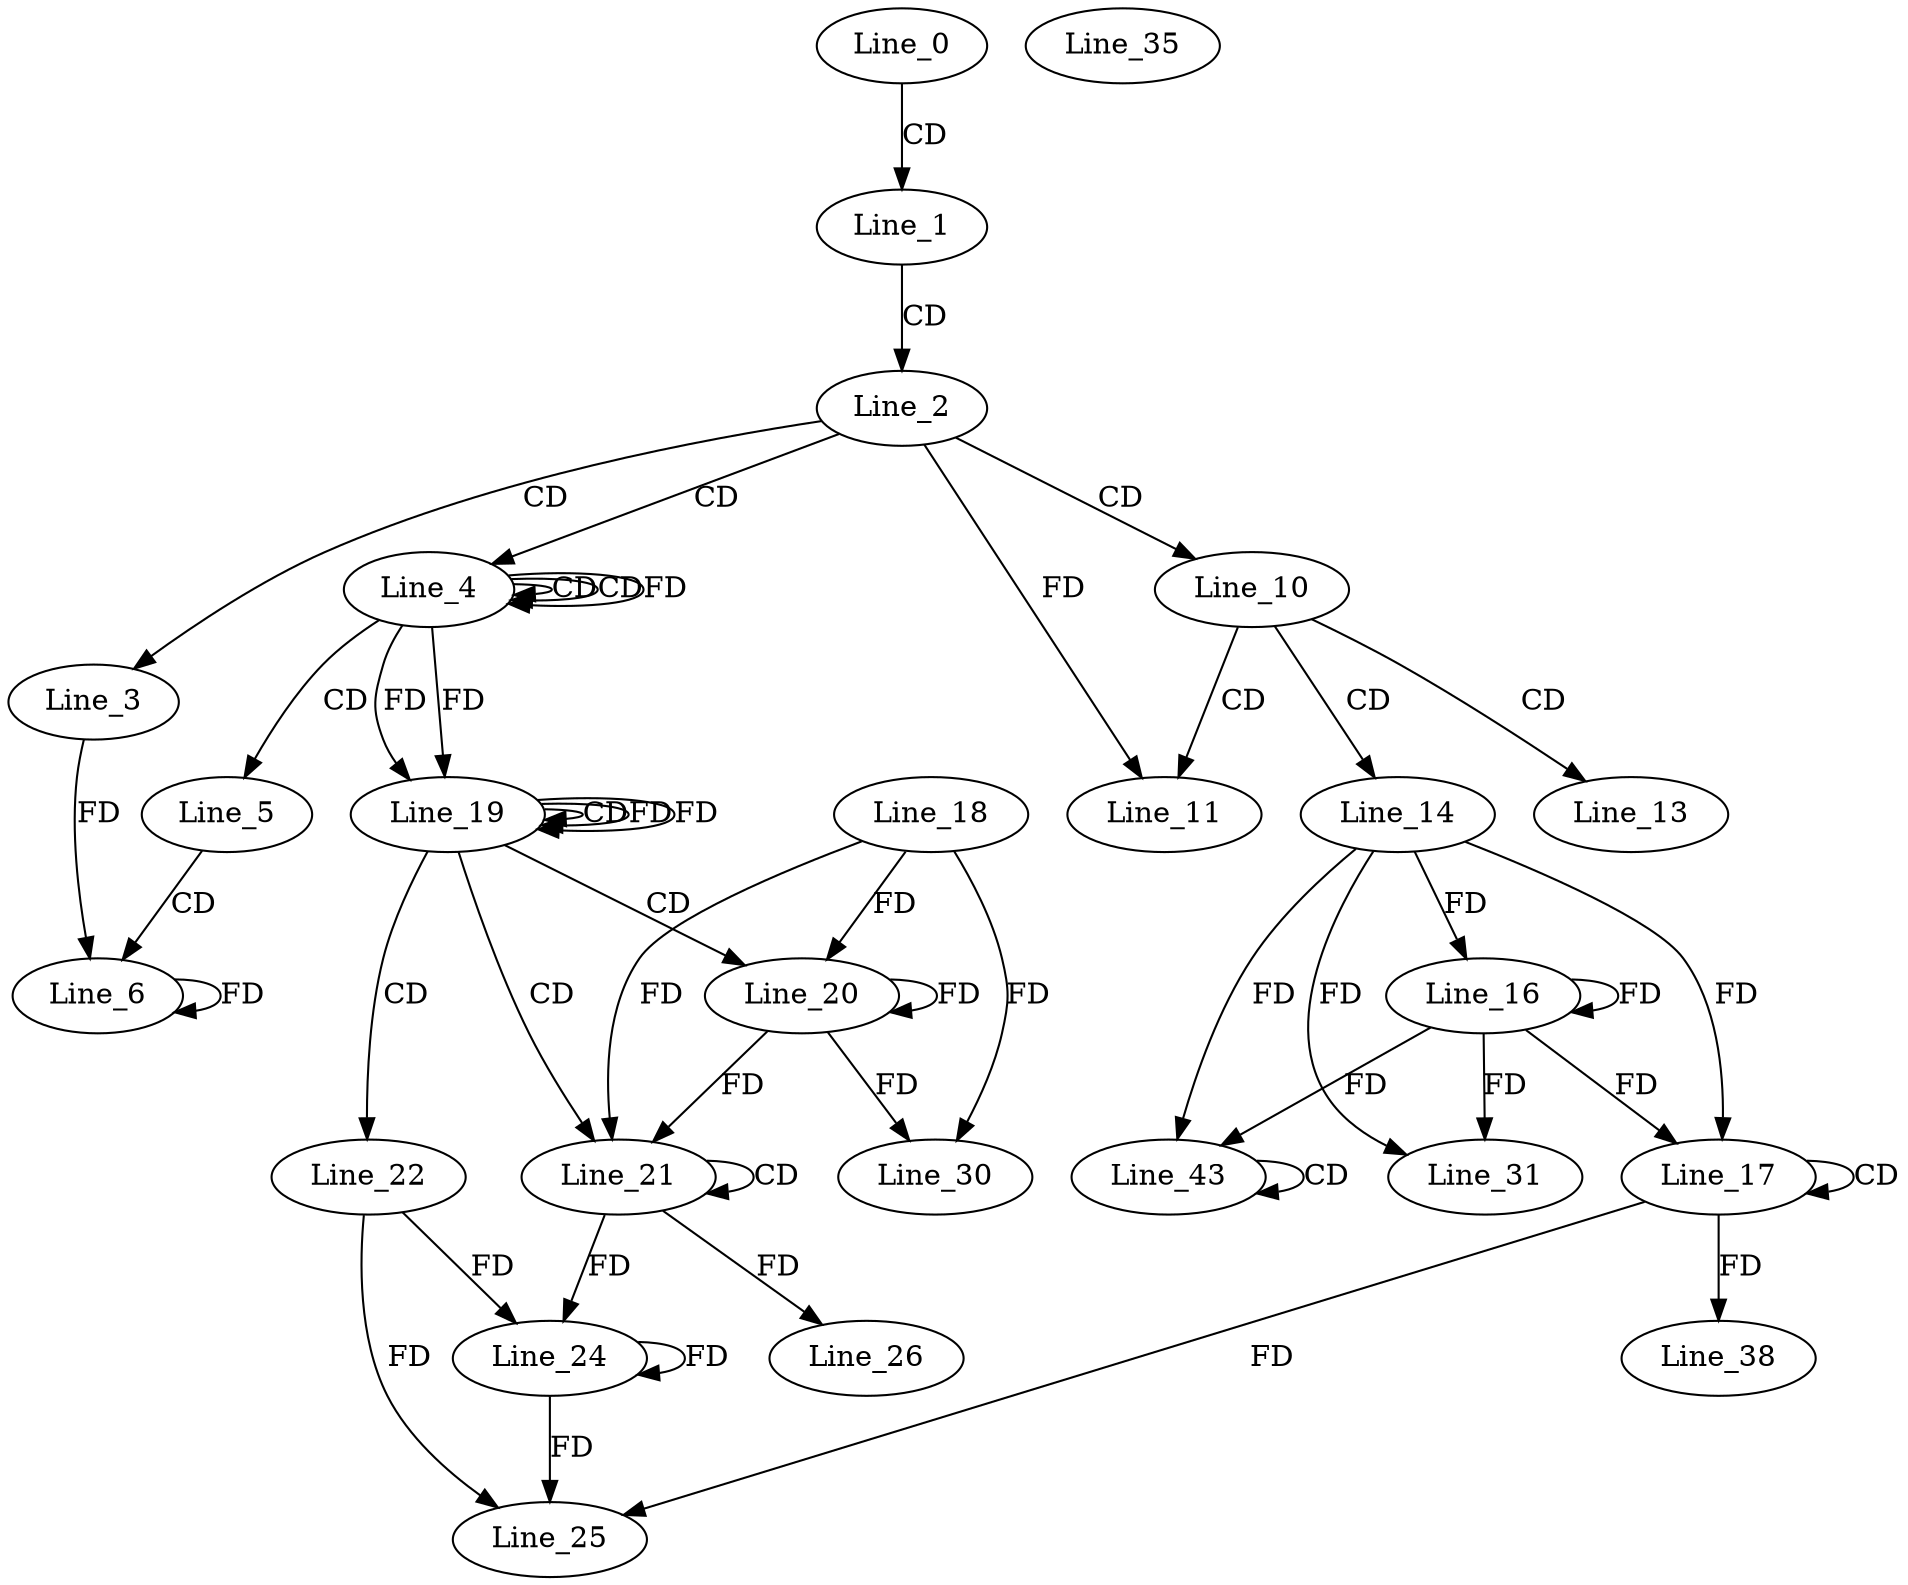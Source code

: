 digraph G {
  Line_0;
  Line_1;
  Line_2;
  Line_3;
  Line_4;
  Line_4;
  Line_4;
  Line_5;
  Line_6;
  Line_10;
  Line_11;
  Line_13;
  Line_14;
  Line_16;
  Line_17;
  Line_17;
  Line_19;
  Line_19;
  Line_19;
  Line_20;
  Line_18;
  Line_21;
  Line_21;
  Line_22;
  Line_24;
  Line_24;
  Line_25;
  Line_26;
  Line_30;
  Line_31;
  Line_35;
  Line_38;
  Line_43;
  Line_43;
  Line_0 -> Line_1 [ label="CD" ];
  Line_1 -> Line_2 [ label="CD" ];
  Line_2 -> Line_3 [ label="CD" ];
  Line_2 -> Line_4 [ label="CD" ];
  Line_4 -> Line_4 [ label="CD" ];
  Line_4 -> Line_4 [ label="CD" ];
  Line_4 -> Line_4 [ label="FD" ];
  Line_4 -> Line_5 [ label="CD" ];
  Line_5 -> Line_6 [ label="CD" ];
  Line_6 -> Line_6 [ label="FD" ];
  Line_3 -> Line_6 [ label="FD" ];
  Line_2 -> Line_10 [ label="CD" ];
  Line_10 -> Line_11 [ label="CD" ];
  Line_2 -> Line_11 [ label="FD" ];
  Line_10 -> Line_13 [ label="CD" ];
  Line_10 -> Line_14 [ label="CD" ];
  Line_14 -> Line_16 [ label="FD" ];
  Line_16 -> Line_16 [ label="FD" ];
  Line_17 -> Line_17 [ label="CD" ];
  Line_14 -> Line_17 [ label="FD" ];
  Line_16 -> Line_17 [ label="FD" ];
  Line_4 -> Line_19 [ label="FD" ];
  Line_19 -> Line_19 [ label="CD" ];
  Line_19 -> Line_19 [ label="FD" ];
  Line_4 -> Line_19 [ label="FD" ];
  Line_19 -> Line_20 [ label="CD" ];
  Line_20 -> Line_20 [ label="FD" ];
  Line_18 -> Line_20 [ label="FD" ];
  Line_19 -> Line_21 [ label="CD" ];
  Line_21 -> Line_21 [ label="CD" ];
  Line_20 -> Line_21 [ label="FD" ];
  Line_18 -> Line_21 [ label="FD" ];
  Line_19 -> Line_22 [ label="CD" ];
  Line_22 -> Line_24 [ label="FD" ];
  Line_24 -> Line_24 [ label="FD" ];
  Line_21 -> Line_24 [ label="FD" ];
  Line_17 -> Line_25 [ label="FD" ];
  Line_22 -> Line_25 [ label="FD" ];
  Line_24 -> Line_25 [ label="FD" ];
  Line_21 -> Line_26 [ label="FD" ];
  Line_20 -> Line_30 [ label="FD" ];
  Line_18 -> Line_30 [ label="FD" ];
  Line_14 -> Line_31 [ label="FD" ];
  Line_16 -> Line_31 [ label="FD" ];
  Line_17 -> Line_38 [ label="FD" ];
  Line_14 -> Line_43 [ label="FD" ];
  Line_16 -> Line_43 [ label="FD" ];
  Line_43 -> Line_43 [ label="CD" ];
  Line_19 -> Line_19 [ label="FD" ];
}
